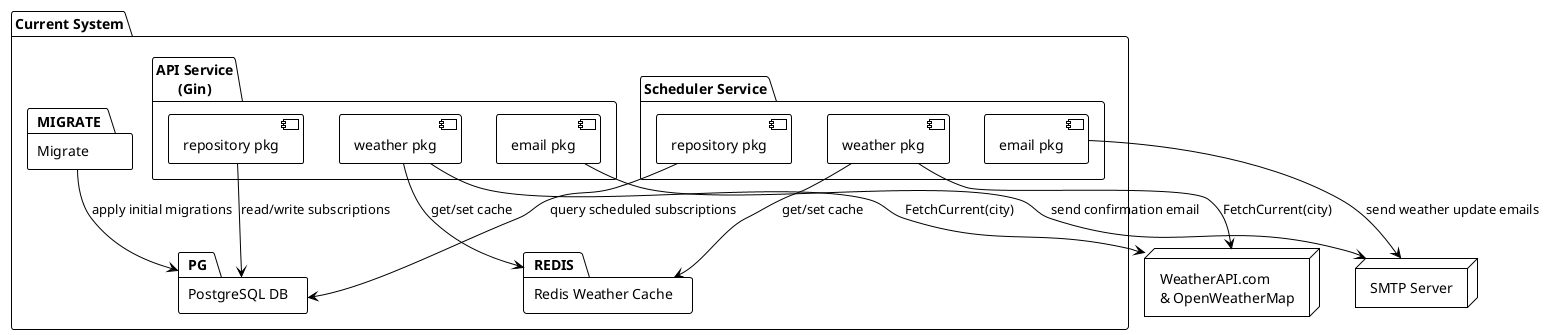 @startuml
!theme plain

package "Current System" {
  package "Migrate" as MIGRATE

  package "API Service\n(Gin)" as API {
    [repository pkg] as API_REPO
    [weather pkg]    as API_WEATHER
    [email pkg]      as API_EMAIL
  }

  package "Scheduler Service" as SCHED {
    [repository pkg] as SCHED_REPO
    [weather pkg]    as SCHED_WEATHER
    [email pkg]      as SCHED_EMAIL
  }

  package "PostgreSQL DB" as PG

  package "Redis Weather Cache" as REDIS

  ' Migration interactions
  MIGRATE --> PG : apply initial migrations

  ' API service interactions
  API_REPO --> PG               : read/write subscriptions
  API_WEATHER --> REDIS         : get/set cache

  ' Scheduler interactions
  SCHED_REPO --> PG             : query scheduled subscriptions
  SCHED_WEATHER --> REDIS       : get/set cache
}

node "SMTP Server"                    as SMTP
node "WeatherAPI.com\n& OpenWeatherMap" as WEATHER_EXT

' External interactions
API_EMAIL --> SMTP                  : send confirmation email
SCHED_EMAIL --> SMTP                : send weather update emails
API_WEATHER --> WEATHER_EXT         : FetchCurrent(city)
SCHED_WEATHER --> WEATHER_EXT       : FetchCurrent(city)
@enduml